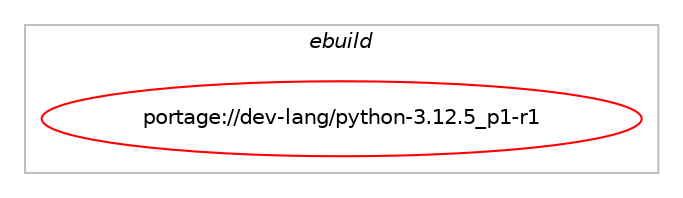 digraph prolog {

# *************
# Graph options
# *************

newrank=true;
concentrate=true;
compound=true;
graph [rankdir=LR,fontname=Helvetica,fontsize=10,ranksep=1.5];#, ranksep=2.5, nodesep=0.2];
edge  [arrowhead=vee];
node  [fontname=Helvetica,fontsize=10];

# **********
# The ebuild
# **********

subgraph cluster_leftcol {
color=gray;
label=<<i>ebuild</i>>;
id [label="portage://dev-lang/python-3.12.5_p1-r1", color=red, width=4, href="../dev-lang/python-3.12.5_p1-r1.svg"];
}

# ****************
# The dependencies
# ****************

subgraph cluster_midcol {
color=gray;
label=<<i>dependencies</i>>;
subgraph cluster_compile {
fillcolor="#eeeeee";
style=filled;
label=<<i>compile</i>>;
# *** BEGIN UNKNOWN DEPENDENCY TYPE (TODO) ***
# id -> equal(use_conditional_group(positive,bluetooth,portage://dev-lang/python-3.12.5_p1-r1,[package_dependency(portage://dev-lang/python-3.12.5_p1-r1,install,no,net-wireless,bluez,none,[,,],[],[])]))
# *** END UNKNOWN DEPENDENCY TYPE (TODO) ***

# *** BEGIN UNKNOWN DEPENDENCY TYPE (TODO) ***
# id -> equal(use_conditional_group(positive,ensurepip,portage://dev-lang/python-3.12.5_p1-r1,[package_dependency(portage://dev-lang/python-3.12.5_p1-r1,install,no,dev-python,ensurepip-pip,none,[,,],[],[])]))
# *** END UNKNOWN DEPENDENCY TYPE (TODO) ***

# *** BEGIN UNKNOWN DEPENDENCY TYPE (TODO) ***
# id -> equal(use_conditional_group(positive,gdbm,portage://dev-lang/python-3.12.5_p1-r1,[package_dependency(portage://dev-lang/python-3.12.5_p1-r1,install,no,sys-libs,gdbm,none,[,,],any_same_slot,[use(enable(berkdb),none)])]))
# *** END UNKNOWN DEPENDENCY TYPE (TODO) ***

# *** BEGIN UNKNOWN DEPENDENCY TYPE (TODO) ***
# id -> equal(use_conditional_group(positive,kernel_linux,portage://dev-lang/python-3.12.5_p1-r1,[package_dependency(portage://dev-lang/python-3.12.5_p1-r1,install,no,sys-apps,util-linux,none,[,,],any_same_slot,[])]))
# *** END UNKNOWN DEPENDENCY TYPE (TODO) ***

# *** BEGIN UNKNOWN DEPENDENCY TYPE (TODO) ***
# id -> equal(use_conditional_group(positive,ncurses,portage://dev-lang/python-3.12.5_p1-r1,[package_dependency(portage://dev-lang/python-3.12.5_p1-r1,install,no,sys-libs,ncurses,greaterequal,[5.2,,,5.2],any_same_slot,[])]))
# *** END UNKNOWN DEPENDENCY TYPE (TODO) ***

# *** BEGIN UNKNOWN DEPENDENCY TYPE (TODO) ***
# id -> equal(use_conditional_group(positive,readline,portage://dev-lang/python-3.12.5_p1-r1,[use_conditional_group(negative,libedit,portage://dev-lang/python-3.12.5_p1-r1,[package_dependency(portage://dev-lang/python-3.12.5_p1-r1,install,no,sys-libs,readline,greaterequal,[4.1,,,4.1],any_same_slot,[])]),use_conditional_group(positive,libedit,portage://dev-lang/python-3.12.5_p1-r1,[package_dependency(portage://dev-lang/python-3.12.5_p1-r1,install,no,dev-libs,libedit,none,[,,],any_same_slot,[])])]))
# *** END UNKNOWN DEPENDENCY TYPE (TODO) ***

# *** BEGIN UNKNOWN DEPENDENCY TYPE (TODO) ***
# id -> equal(use_conditional_group(positive,sqlite,portage://dev-lang/python-3.12.5_p1-r1,[package_dependency(portage://dev-lang/python-3.12.5_p1-r1,install,no,dev-db,sqlite,greaterequal,[3.3.8,,,3.3.8],[slot(3),equal],[])]))
# *** END UNKNOWN DEPENDENCY TYPE (TODO) ***

# *** BEGIN UNKNOWN DEPENDENCY TYPE (TODO) ***
# id -> equal(use_conditional_group(positive,ssl,portage://dev-lang/python-3.12.5_p1-r1,[package_dependency(portage://dev-lang/python-3.12.5_p1-r1,install,no,dev-libs,openssl,greaterequal,[1.1.1,,,1.1.1],any_same_slot,[])]))
# *** END UNKNOWN DEPENDENCY TYPE (TODO) ***

# *** BEGIN UNKNOWN DEPENDENCY TYPE (TODO) ***
# id -> equal(use_conditional_group(positive,test,portage://dev-lang/python-3.12.5_p1-r1,[package_dependency(portage://dev-lang/python-3.12.5_p1-r1,install,no,app-arch,xz-utils,none,[,,],[],[]),package_dependency(portage://dev-lang/python-3.12.5_p1-r1,install,no,dev-python,ensurepip-pip,none,[,,],[],[]),package_dependency(portage://dev-lang/python-3.12.5_p1-r1,install,no,dev-python,ensurepip-setuptools,none,[,,],[],[]),package_dependency(portage://dev-lang/python-3.12.5_p1-r1,install,no,dev-python,ensurepip-wheel,none,[,,],[],[])]))
# *** END UNKNOWN DEPENDENCY TYPE (TODO) ***

# *** BEGIN UNKNOWN DEPENDENCY TYPE (TODO) ***
# id -> equal(use_conditional_group(positive,tk,portage://dev-lang/python-3.12.5_p1-r1,[package_dependency(portage://dev-lang/python-3.12.5_p1-r1,install,no,dev-lang,tcl,greaterequal,[8.0,,,8.0],any_same_slot,[]),package_dependency(portage://dev-lang/python-3.12.5_p1-r1,install,no,dev-lang,tk,greaterequal,[8.0,,,8.0],any_same_slot,[]),package_dependency(portage://dev-lang/python-3.12.5_p1-r1,install,no,dev-tcltk,blt,none,[,,],any_same_slot,[]),package_dependency(portage://dev-lang/python-3.12.5_p1-r1,install,no,dev-tcltk,tix,none,[,,],[],[])]))
# *** END UNKNOWN DEPENDENCY TYPE (TODO) ***

# *** BEGIN UNKNOWN DEPENDENCY TYPE (TODO) ***
# id -> equal(use_conditional_group(positive,valgrind,portage://dev-lang/python-3.12.5_p1-r1,[package_dependency(portage://dev-lang/python-3.12.5_p1-r1,install,no,dev-debug,valgrind,none,[,,],[],[])]))
# *** END UNKNOWN DEPENDENCY TYPE (TODO) ***

# *** BEGIN UNKNOWN DEPENDENCY TYPE (TODO) ***
# id -> equal(package_dependency(portage://dev-lang/python-3.12.5_p1-r1,install,no,app-arch,bzip2,none,[,,],any_same_slot,[]))
# *** END UNKNOWN DEPENDENCY TYPE (TODO) ***

# *** BEGIN UNKNOWN DEPENDENCY TYPE (TODO) ***
# id -> equal(package_dependency(portage://dev-lang/python-3.12.5_p1-r1,install,no,app-arch,xz-utils,none,[,,],any_same_slot,[]))
# *** END UNKNOWN DEPENDENCY TYPE (TODO) ***

# *** BEGIN UNKNOWN DEPENDENCY TYPE (TODO) ***
# id -> equal(package_dependency(portage://dev-lang/python-3.12.5_p1-r1,install,no,app-crypt,libb2,none,[,,],[],[]))
# *** END UNKNOWN DEPENDENCY TYPE (TODO) ***

# *** BEGIN UNKNOWN DEPENDENCY TYPE (TODO) ***
# id -> equal(package_dependency(portage://dev-lang/python-3.12.5_p1-r1,install,no,dev-libs,expat,greaterequal,[2.1,,,2.1],any_same_slot,[]))
# *** END UNKNOWN DEPENDENCY TYPE (TODO) ***

# *** BEGIN UNKNOWN DEPENDENCY TYPE (TODO) ***
# id -> equal(package_dependency(portage://dev-lang/python-3.12.5_p1-r1,install,no,dev-libs,libffi,none,[,,],any_same_slot,[]))
# *** END UNKNOWN DEPENDENCY TYPE (TODO) ***

# *** BEGIN UNKNOWN DEPENDENCY TYPE (TODO) ***
# id -> equal(package_dependency(portage://dev-lang/python-3.12.5_p1-r1,install,no,dev-libs,mpdecimal,none,[,,],any_same_slot,[]))
# *** END UNKNOWN DEPENDENCY TYPE (TODO) ***

# *** BEGIN UNKNOWN DEPENDENCY TYPE (TODO) ***
# id -> equal(package_dependency(portage://dev-lang/python-3.12.5_p1-r1,install,no,dev-python,gentoo-common,none,[,,],[],[]))
# *** END UNKNOWN DEPENDENCY TYPE (TODO) ***

# *** BEGIN UNKNOWN DEPENDENCY TYPE (TODO) ***
# id -> equal(package_dependency(portage://dev-lang/python-3.12.5_p1-r1,install,no,sys-libs,zlib,greaterequal,[1.1.3,,,1.1.3],any_same_slot,[]))
# *** END UNKNOWN DEPENDENCY TYPE (TODO) ***

# *** BEGIN UNKNOWN DEPENDENCY TYPE (TODO) ***
# id -> equal(package_dependency(portage://dev-lang/python-3.12.5_p1-r1,install,no,virtual,libcrypt,none,[,,],any_same_slot,[]))
# *** END UNKNOWN DEPENDENCY TYPE (TODO) ***

# *** BEGIN UNKNOWN DEPENDENCY TYPE (TODO) ***
# id -> equal(package_dependency(portage://dev-lang/python-3.12.5_p1-r1,install,no,virtual,libintl,none,[,,],[],[]))
# *** END UNKNOWN DEPENDENCY TYPE (TODO) ***

}
subgraph cluster_compileandrun {
fillcolor="#eeeeee";
style=filled;
label=<<i>compile and run</i>>;
}
subgraph cluster_run {
fillcolor="#eeeeee";
style=filled;
label=<<i>run</i>>;
# *** BEGIN UNKNOWN DEPENDENCY TYPE (TODO) ***
# id -> equal(use_conditional_group(negative,build,portage://dev-lang/python-3.12.5_p1-r1,[package_dependency(portage://dev-lang/python-3.12.5_p1-r1,run,no,app-misc,mime-types,none,[,,],[],[])]))
# *** END UNKNOWN DEPENDENCY TYPE (TODO) ***

# *** BEGIN UNKNOWN DEPENDENCY TYPE (TODO) ***
# id -> equal(use_conditional_group(positive,ensurepip,portage://dev-lang/python-3.12.5_p1-r1,[package_dependency(portage://dev-lang/python-3.12.5_p1-r1,run,no,dev-python,ensurepip-pip,none,[,,],[],[])]))
# *** END UNKNOWN DEPENDENCY TYPE (TODO) ***

# *** BEGIN UNKNOWN DEPENDENCY TYPE (TODO) ***
# id -> equal(use_conditional_group(positive,gdbm,portage://dev-lang/python-3.12.5_p1-r1,[package_dependency(portage://dev-lang/python-3.12.5_p1-r1,run,no,sys-libs,gdbm,none,[,,],any_same_slot,[use(enable(berkdb),none)])]))
# *** END UNKNOWN DEPENDENCY TYPE (TODO) ***

# *** BEGIN UNKNOWN DEPENDENCY TYPE (TODO) ***
# id -> equal(use_conditional_group(positive,kernel_linux,portage://dev-lang/python-3.12.5_p1-r1,[package_dependency(portage://dev-lang/python-3.12.5_p1-r1,run,no,sys-apps,util-linux,none,[,,],any_same_slot,[])]))
# *** END UNKNOWN DEPENDENCY TYPE (TODO) ***

# *** BEGIN UNKNOWN DEPENDENCY TYPE (TODO) ***
# id -> equal(use_conditional_group(positive,ncurses,portage://dev-lang/python-3.12.5_p1-r1,[package_dependency(portage://dev-lang/python-3.12.5_p1-r1,run,no,sys-libs,ncurses,greaterequal,[5.2,,,5.2],any_same_slot,[])]))
# *** END UNKNOWN DEPENDENCY TYPE (TODO) ***

# *** BEGIN UNKNOWN DEPENDENCY TYPE (TODO) ***
# id -> equal(use_conditional_group(positive,readline,portage://dev-lang/python-3.12.5_p1-r1,[use_conditional_group(negative,libedit,portage://dev-lang/python-3.12.5_p1-r1,[package_dependency(portage://dev-lang/python-3.12.5_p1-r1,run,no,sys-libs,readline,greaterequal,[4.1,,,4.1],any_same_slot,[])]),use_conditional_group(positive,libedit,portage://dev-lang/python-3.12.5_p1-r1,[package_dependency(portage://dev-lang/python-3.12.5_p1-r1,run,no,dev-libs,libedit,none,[,,],any_same_slot,[])])]))
# *** END UNKNOWN DEPENDENCY TYPE (TODO) ***

# *** BEGIN UNKNOWN DEPENDENCY TYPE (TODO) ***
# id -> equal(use_conditional_group(positive,sqlite,portage://dev-lang/python-3.12.5_p1-r1,[package_dependency(portage://dev-lang/python-3.12.5_p1-r1,run,no,dev-db,sqlite,greaterequal,[3.3.8,,,3.3.8],[slot(3),equal],[])]))
# *** END UNKNOWN DEPENDENCY TYPE (TODO) ***

# *** BEGIN UNKNOWN DEPENDENCY TYPE (TODO) ***
# id -> equal(use_conditional_group(positive,ssl,portage://dev-lang/python-3.12.5_p1-r1,[package_dependency(portage://dev-lang/python-3.12.5_p1-r1,run,no,dev-libs,openssl,greaterequal,[1.1.1,,,1.1.1],any_same_slot,[])]))
# *** END UNKNOWN DEPENDENCY TYPE (TODO) ***

# *** BEGIN UNKNOWN DEPENDENCY TYPE (TODO) ***
# id -> equal(use_conditional_group(positive,tk,portage://dev-lang/python-3.12.5_p1-r1,[package_dependency(portage://dev-lang/python-3.12.5_p1-r1,run,no,dev-lang,tcl,greaterequal,[8.0,,,8.0],any_same_slot,[]),package_dependency(portage://dev-lang/python-3.12.5_p1-r1,run,no,dev-lang,tk,greaterequal,[8.0,,,8.0],any_same_slot,[]),package_dependency(portage://dev-lang/python-3.12.5_p1-r1,run,no,dev-tcltk,blt,none,[,,],any_same_slot,[]),package_dependency(portage://dev-lang/python-3.12.5_p1-r1,run,no,dev-tcltk,tix,none,[,,],[],[])]))
# *** END UNKNOWN DEPENDENCY TYPE (TODO) ***

# *** BEGIN UNKNOWN DEPENDENCY TYPE (TODO) ***
# id -> equal(package_dependency(portage://dev-lang/python-3.12.5_p1-r1,run,no,app-arch,bzip2,none,[,,],any_same_slot,[]))
# *** END UNKNOWN DEPENDENCY TYPE (TODO) ***

# *** BEGIN UNKNOWN DEPENDENCY TYPE (TODO) ***
# id -> equal(package_dependency(portage://dev-lang/python-3.12.5_p1-r1,run,no,app-arch,xz-utils,none,[,,],any_same_slot,[]))
# *** END UNKNOWN DEPENDENCY TYPE (TODO) ***

# *** BEGIN UNKNOWN DEPENDENCY TYPE (TODO) ***
# id -> equal(package_dependency(portage://dev-lang/python-3.12.5_p1-r1,run,no,app-crypt,libb2,none,[,,],[],[]))
# *** END UNKNOWN DEPENDENCY TYPE (TODO) ***

# *** BEGIN UNKNOWN DEPENDENCY TYPE (TODO) ***
# id -> equal(package_dependency(portage://dev-lang/python-3.12.5_p1-r1,run,no,dev-lang,python-exec,none,[,,],[],[use(enable(python_targets_python3_12),negative)]))
# *** END UNKNOWN DEPENDENCY TYPE (TODO) ***

# *** BEGIN UNKNOWN DEPENDENCY TYPE (TODO) ***
# id -> equal(package_dependency(portage://dev-lang/python-3.12.5_p1-r1,run,no,dev-libs,expat,greaterequal,[2.1,,,2.1],any_same_slot,[]))
# *** END UNKNOWN DEPENDENCY TYPE (TODO) ***

# *** BEGIN UNKNOWN DEPENDENCY TYPE (TODO) ***
# id -> equal(package_dependency(portage://dev-lang/python-3.12.5_p1-r1,run,no,dev-libs,libffi,none,[,,],any_same_slot,[]))
# *** END UNKNOWN DEPENDENCY TYPE (TODO) ***

# *** BEGIN UNKNOWN DEPENDENCY TYPE (TODO) ***
# id -> equal(package_dependency(portage://dev-lang/python-3.12.5_p1-r1,run,no,dev-libs,mpdecimal,none,[,,],any_same_slot,[]))
# *** END UNKNOWN DEPENDENCY TYPE (TODO) ***

# *** BEGIN UNKNOWN DEPENDENCY TYPE (TODO) ***
# id -> equal(package_dependency(portage://dev-lang/python-3.12.5_p1-r1,run,no,dev-python,gentoo-common,none,[,,],[],[]))
# *** END UNKNOWN DEPENDENCY TYPE (TODO) ***

# *** BEGIN UNKNOWN DEPENDENCY TYPE (TODO) ***
# id -> equal(package_dependency(portage://dev-lang/python-3.12.5_p1-r1,run,no,sys-libs,zlib,greaterequal,[1.1.3,,,1.1.3],any_same_slot,[]))
# *** END UNKNOWN DEPENDENCY TYPE (TODO) ***

# *** BEGIN UNKNOWN DEPENDENCY TYPE (TODO) ***
# id -> equal(package_dependency(portage://dev-lang/python-3.12.5_p1-r1,run,no,virtual,libcrypt,none,[,,],any_same_slot,[]))
# *** END UNKNOWN DEPENDENCY TYPE (TODO) ***

# *** BEGIN UNKNOWN DEPENDENCY TYPE (TODO) ***
# id -> equal(package_dependency(portage://dev-lang/python-3.12.5_p1-r1,run,no,virtual,libintl,none,[,,],[],[]))
# *** END UNKNOWN DEPENDENCY TYPE (TODO) ***

}
}

# **************
# The candidates
# **************

subgraph cluster_choices {
rank=same;
color=gray;
label=<<i>candidates</i>>;

}

}
